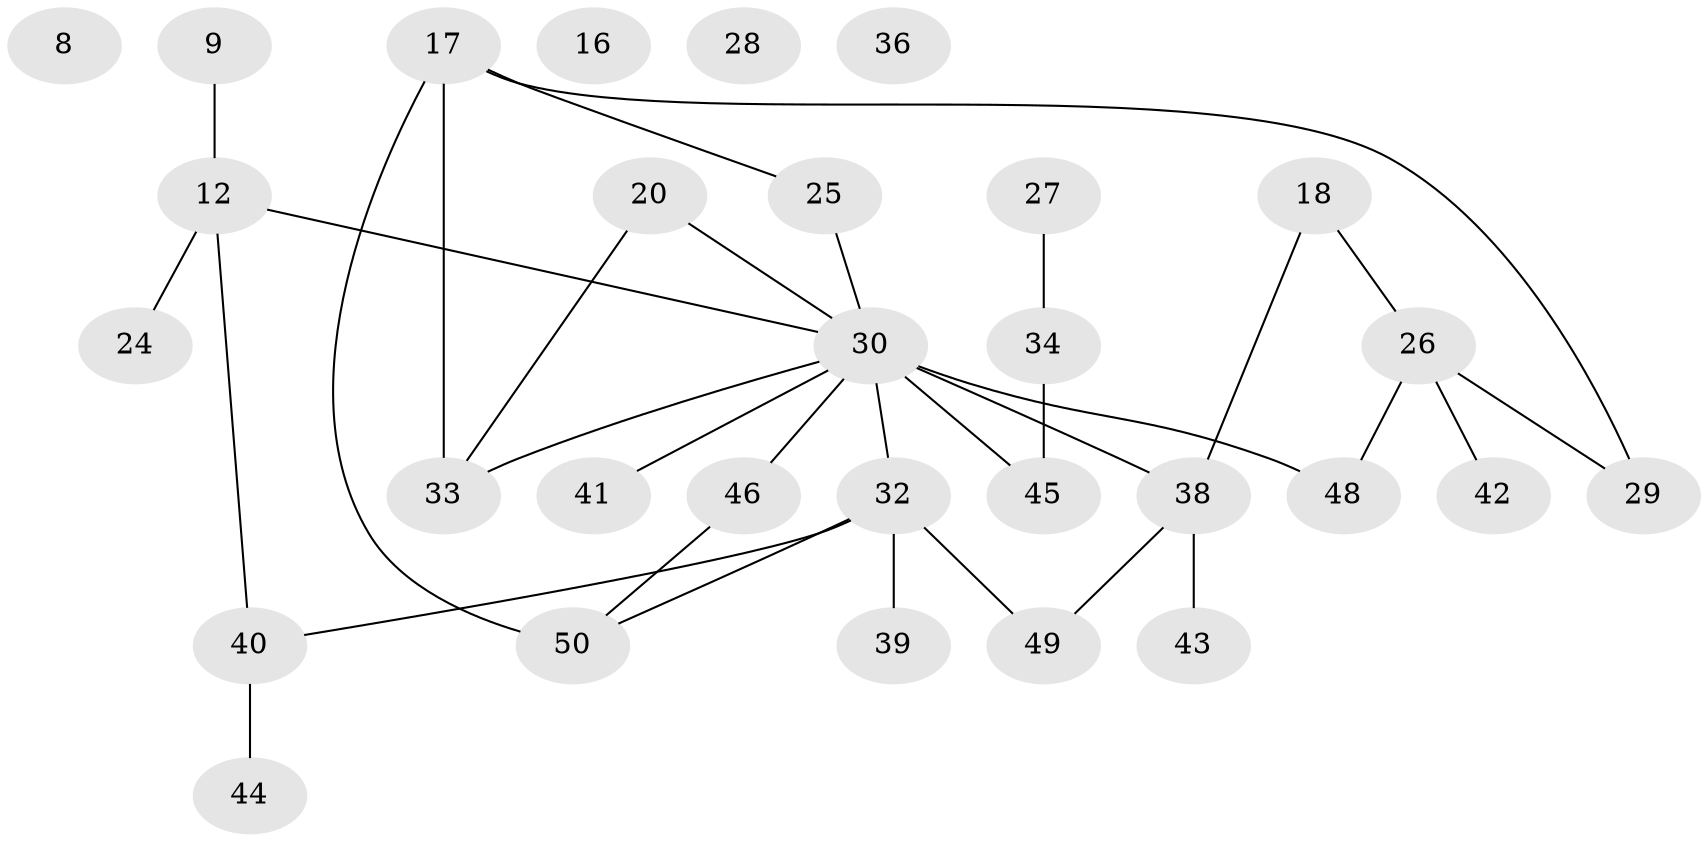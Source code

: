 // original degree distribution, {1: 0.18, 2: 0.42, 4: 0.12, 5: 0.04, 6: 0.04, 0: 0.06, 3: 0.14}
// Generated by graph-tools (version 1.1) at 2025/43/03/04/25 21:43:58]
// undirected, 30 vertices, 33 edges
graph export_dot {
graph [start="1"]
  node [color=gray90,style=filled];
  8;
  9 [super="+1"];
  12;
  16;
  17 [super="+3"];
  18;
  20 [super="+14"];
  24 [super="+19"];
  25;
  26;
  27;
  28;
  29;
  30 [super="+6+5"];
  32 [super="+11+21+31+22"];
  33;
  34;
  36 [super="+10"];
  38 [super="+15"];
  39;
  40 [super="+13+35"];
  41;
  42;
  43;
  44;
  45 [super="+37+7"];
  46;
  48;
  49;
  50 [super="+47"];
  9 -- 12;
  12 -- 24 [weight=2];
  12 -- 30;
  12 -- 40 [weight=2];
  17 -- 29;
  17 -- 33 [weight=2];
  17 -- 50 [weight=2];
  17 -- 25;
  18 -- 26;
  18 -- 38;
  20 -- 33;
  20 -- 30;
  25 -- 30;
  26 -- 29;
  26 -- 42;
  26 -- 48;
  27 -- 34;
  30 -- 38 [weight=2];
  30 -- 48;
  30 -- 33;
  30 -- 45 [weight=2];
  30 -- 46;
  30 -- 41;
  30 -- 32;
  32 -- 39;
  32 -- 50;
  32 -- 40;
  32 -- 49;
  34 -- 45;
  38 -- 49;
  38 -- 43;
  40 -- 44;
  46 -- 50;
}
